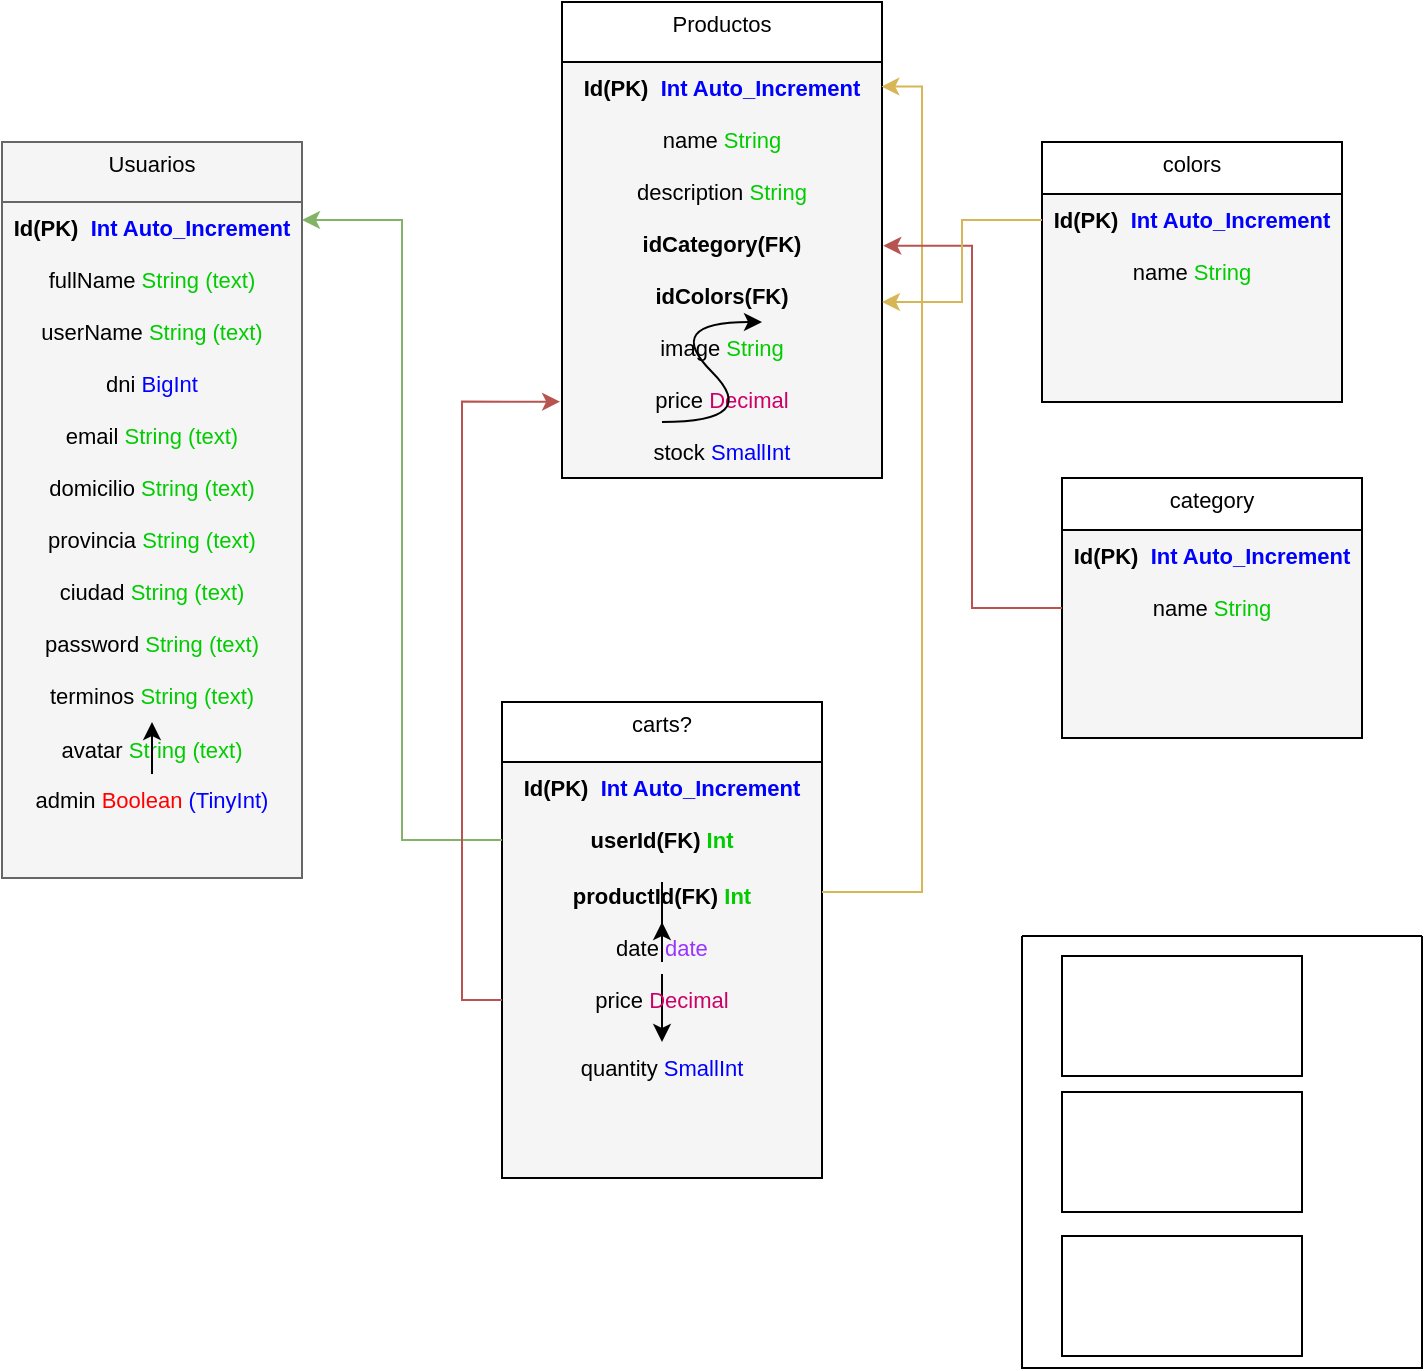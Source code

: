 <mxfile>
    <diagram id="EvAmm1Pr7eUSJJGLMQvF" name="Diagrama General">
        <mxGraphModel dx="954" dy="426" grid="1" gridSize="10" guides="1" tooltips="1" connect="1" arrows="1" fold="1" page="1" pageScale="1" pageWidth="827" pageHeight="1169" math="0" shadow="0">
            <root>
                <mxCell id="0"/>
                <mxCell id="1" parent="0"/>
                <mxCell id="5" style="vsdxID=310000;fillColor=#f5f5f5;strokeColor=#666666;spacingTop=-3;spacingBottom=-3;spacingLeft=-3;spacingRight=-3;labelBackgroundColor=none;rounded=0;html=1;whiteSpace=wrap;fontColor=#333333;verticalAlign=top;" parent="1" vertex="1">
                    <mxGeometry x="40" y="80" width="150" height="368" as="geometry"/>
                </mxCell>
                <mxCell id="6" value="&lt;font style=&quot;font-size: 11px ; font-family: &amp;#34;helvetica&amp;#34; ; color: #000000 ; direction: ltr ; letter-spacing: 0px ; line-height: 120% ; opacity: 1&quot;&gt;Usuarios&lt;br&gt;&lt;br&gt;&lt;/font&gt;" style="verticalAlign=top;align=center;vsdxID=3;shape=stencil(UzV2Ls5ILEhVNTIoLinKz04tz0wpyVA1dlE1MsrMy0gtyiwBslSNXVWNndPyi1LTi/JL81Ig/IJEkEoQKze/DGRCBUSfAUiHkUElhGehZ2gKFnCDqM3JzMOp1gC3QkMDspWiuwDIQDg9LTMnB+JzuDz1/QVzEVHOJUkxuivIdzFJoYYWYkAGeuIACkESlrErAA==);spacingTop=-3;spacingBottom=-3;spacingLeft=-3;spacingRight=-3;labelBackgroundColor=none;rounded=0;html=1;whiteSpace=wrap;fillColor=#f5f5f5;strokeColor=#666666;fontColor=#333333;" parent="5" vertex="1">
                    <mxGeometry width="150" height="368" as="geometry"/>
                </mxCell>
                <mxCell id="7" value="&lt;b&gt;&lt;font style=&quot;font-size: 11px ; font-family: &amp;#34;helvetica&amp;#34; ; color: #000000 ; direction: ltr ; letter-spacing: 0px ; line-height: 120% ; opacity: 1&quot;&gt;Id(PK)&amp;nbsp; &lt;/font&gt;&lt;font style=&quot;font-size: 11px ; font-family: &amp;#34;helvetica&amp;#34; ; direction: ltr ; letter-spacing: 0px ; line-height: 120% ; opacity: 1&quot; color=&quot;#0000ff&quot;&gt;Int Auto_Increment&lt;/font&gt;&lt;/b&gt;" style="verticalAlign=middle;align=center;vsdxID=15;fillColor=none;gradientColor=none;shape=stencil(nZBRDoQgDERP03+WHsHFe5iISyOCQdT19kIaIxq//Jtp3zTpAFaTaUYNUkwx+F6v1EYD+AUpyRkdKCYFqACrzgf9C352LfuxyWRWg1/yhT/nRE5IsZWuZtCSK8CPeI0e/hF+jV7AJM4PO7KWCyr390bSiNtEtQM=);strokeColor=none;spacingTop=-3;spacingBottom=-3;spacingLeft=-3;spacingRight=-3;labelBackgroundColor=none;rounded=0;html=1;whiteSpace=wrap;" parent="5" vertex="1">
                    <mxGeometry y="30" width="150" height="26" as="geometry"/>
                </mxCell>
                <mxCell id="8" value="&lt;font style=&quot;font-size: 11px ; font-family: &amp;#34;helvetica&amp;#34; ; color: #000000 ; direction: ltr ; letter-spacing: 0px ; line-height: 120% ; opacity: 1&quot;&gt;fullName &lt;/font&gt;&lt;font style=&quot;font-size: 11px ; font-family: &amp;#34;helvetica&amp;#34; ; direction: ltr ; letter-spacing: 0px ; line-height: 120% ; opacity: 1&quot; color=&quot;#00cc00&quot;&gt;String (text)&lt;/font&gt;" style="verticalAlign=middle;align=center;vsdxID=16;fillColor=none;gradientColor=none;shape=stencil(nZBRDoQgDERP03+WHsHFe5iISyOCQdT19kIaIxq//Jtp3zTpAFaTaUYNUkwx+F6v1EYD+AUpyRkdKCYFqACrzgf9C352LfuxyWRWg1/yhT/nRE5IsZWuZtCSK8CPeI0e/hF+jV7AJM4PO7KWCyr390bSiNtEtQM=);strokeColor=none;spacingTop=-3;spacingBottom=-3;spacingLeft=-3;spacingRight=-3;labelBackgroundColor=none;rounded=0;html=1;whiteSpace=wrap;" parent="5" vertex="1">
                    <mxGeometry y="56" width="150" height="26" as="geometry"/>
                </mxCell>
                <mxCell id="9" value="&lt;font style=&quot;font-size: 11px ; font-family: &amp;#34;helvetica&amp;#34; ; color: #000000 ; direction: ltr ; letter-spacing: 0px ; line-height: 120% ; opacity: 1&quot;&gt;userName &lt;/font&gt;&lt;font style=&quot;font-size: 11px ; font-family: &amp;#34;helvetica&amp;#34; ; direction: ltr ; letter-spacing: 0px ; line-height: 120% ; opacity: 1&quot; color=&quot;#00cc00&quot;&gt;String&amp;nbsp;&lt;/font&gt;&lt;span style=&quot;color: rgb(0 , 204 , 0) ; font-family: &amp;#34;helvetica&amp;#34; ; font-size: 11px&quot;&gt;(text)&lt;/span&gt;" style="verticalAlign=middle;align=center;vsdxID=17;fillColor=none;gradientColor=none;shape=stencil(nZBRDoQgDERP03+WHsHFe5iISyOCQdT19kIaIxq//Jtp3zTpAFaTaUYNUkwx+F6v1EYD+AUpyRkdKCYFqACrzgf9C352LfuxyWRWg1/yhT/nRE5IsZWuZtCSK8CPeI0e/hF+jV7AJM4PO7KWCyr390bSiNtEtQM=);strokeColor=none;spacingTop=-3;spacingBottom=-3;spacingLeft=-3;spacingRight=-3;labelBackgroundColor=none;rounded=0;html=1;whiteSpace=wrap;" parent="5" vertex="1">
                    <mxGeometry y="82" width="150" height="26" as="geometry"/>
                </mxCell>
                <mxCell id="10" value="&lt;font style=&quot;font-size: 11px ; font-family: &amp;#34;helvetica&amp;#34; ; color: #000000 ; direction: ltr ; letter-spacing: 0px ; line-height: 120% ; opacity: 1&quot;&gt;dni&lt;/font&gt;&lt;font style=&quot;font-size: 11px ; font-family: &amp;#34;helvetica&amp;#34; ; direction: ltr ; letter-spacing: 0px ; line-height: 120% ; opacity: 1&quot; color=&quot;#00cc00&quot;&gt;&amp;nbsp;&lt;/font&gt;&lt;span style=&quot;font-family: &amp;#34;helvetica&amp;#34; ; font-size: 11px&quot;&gt;&lt;font color=&quot;#0000ff&quot;&gt;BigInt&lt;/font&gt;&lt;/span&gt;" style="verticalAlign=middle;align=center;vsdxID=18;fillColor=none;gradientColor=none;shape=stencil(nZBRDoQgDERP03+WHsHFe5iISyOCQdT19kIaIxq//Jtp3zTpAFaTaUYNUkwx+F6v1EYD+AUpyRkdKCYFqACrzgf9C352LfuxyWRWg1/yhT/nRE5IsZWuZtCSK8CPeI0e/hF+jV7AJM4PO7KWCyr390bSiNtEtQM=);strokeColor=none;spacingTop=-3;spacingBottom=-3;spacingLeft=-3;spacingRight=-3;labelBackgroundColor=none;rounded=0;html=1;whiteSpace=wrap;" parent="5" vertex="1">
                    <mxGeometry y="108" width="150" height="26" as="geometry"/>
                </mxCell>
                <mxCell id="11" value="&lt;font style=&quot;font-size: 11px ; font-family: &amp;#34;helvetica&amp;#34; ; color: #000000 ; direction: ltr ; letter-spacing: 0px ; line-height: 120% ; opacity: 1&quot;&gt;email &lt;/font&gt;&lt;font style=&quot;font-size: 11px ; font-family: &amp;#34;helvetica&amp;#34; ; direction: ltr ; letter-spacing: 0px ; line-height: 120% ; opacity: 1&quot; color=&quot;#00cc00&quot;&gt;String&amp;nbsp;&lt;/font&gt;&lt;span style=&quot;color: rgb(0 , 204 , 0) ; font-family: &amp;#34;helvetica&amp;#34; ; font-size: 11px&quot;&gt;(text)&lt;/span&gt;" style="verticalAlign=middle;align=center;vsdxID=19;fillColor=none;gradientColor=none;shape=stencil(nZBRDoQgDERP03+WHsHFe5iISyOCQdT19kIaIxq//Jtp3zTpAFaTaUYNUkwx+F6v1EYD+AUpyRkdKCYFqACrzgf9C352LfuxyWRWg1/yhT/nRE5IsZWuZtCSK8CPeI0e/hF+jV7AJM4PO7KWCyr390bSiNtEtQM=);strokeColor=none;spacingTop=-3;spacingBottom=-3;spacingLeft=-3;spacingRight=-3;labelBackgroundColor=none;rounded=0;html=1;whiteSpace=wrap;" parent="5" vertex="1">
                    <mxGeometry y="134" width="150" height="26" as="geometry"/>
                </mxCell>
                <mxCell id="12" value="&lt;font style=&quot;font-size: 11px ; font-family: &amp;#34;helvetica&amp;#34; ; color: #000000 ; direction: ltr ; letter-spacing: 0px ; line-height: 120% ; opacity: 1&quot;&gt;domicilio &lt;/font&gt;&lt;font style=&quot;font-size: 11px ; font-family: &amp;#34;helvetica&amp;#34; ; direction: ltr ; letter-spacing: 0px ; line-height: 120% ; opacity: 1&quot; color=&quot;#00cc00&quot;&gt;String&amp;nbsp;&lt;/font&gt;&lt;span style=&quot;color: rgb(0 , 204 , 0) ; font-family: &amp;#34;helvetica&amp;#34; ; font-size: 11px&quot;&gt;(text)&lt;/span&gt;" style="verticalAlign=middle;align=center;vsdxID=20;fillColor=none;gradientColor=none;shape=stencil(nZBRDoQgDERP03+WHsHFe5iISyOCQdT19kIaIxq//Jtp3zTpAFaTaUYNUkwx+F6v1EYD+AUpyRkdKCYFqACrzgf9C352LfuxyWRWg1/yhT/nRE5IsZWuZtCSK8CPeI0e/hF+jV7AJM4PO7KWCyr390bSiNtEtQM=);strokeColor=none;spacingTop=-3;spacingBottom=-3;spacingLeft=-3;spacingRight=-3;labelBackgroundColor=none;rounded=0;html=1;whiteSpace=wrap;" parent="5" vertex="1">
                    <mxGeometry y="160" width="150" height="26" as="geometry"/>
                </mxCell>
                <mxCell id="13" value="&lt;font style=&quot;font-size: 11px ; font-family: &amp;#34;helvetica&amp;#34; ; color: #000000 ; direction: ltr ; letter-spacing: 0px ; line-height: 120% ; opacity: 1&quot;&gt;provincia&amp;nbsp;&lt;/font&gt;&lt;span style=&quot;color: rgb(0 , 204 , 0) ; font-family: &amp;#34;helvetica&amp;#34; ; font-size: 11px&quot;&gt;String&amp;nbsp;&lt;/span&gt;&lt;span style=&quot;color: rgb(0 , 204 , 0) ; font-family: &amp;#34;helvetica&amp;#34; ; font-size: 11px&quot;&gt;(text)&lt;/span&gt;" style="verticalAlign=middle;align=center;vsdxID=21;fillColor=none;gradientColor=none;shape=stencil(nZBRDoQgDERP03+WHsHFe5iISyOCQdT19kIaIxq//Jtp3zTpAFaTaUYNUkwx+F6v1EYD+AUpyRkdKCYFqACrzgf9C352LfuxyWRWg1/yhT/nRE5IsZWuZtCSK8CPeI0e/hF+jV7AJM4PO7KWCyr390bSiNtEtQM=);strokeColor=none;spacingTop=-3;spacingBottom=-3;spacingLeft=-3;spacingRight=-3;labelBackgroundColor=none;rounded=0;html=1;whiteSpace=wrap;" parent="5" vertex="1">
                    <mxGeometry y="186" width="150" height="26" as="geometry"/>
                </mxCell>
                <mxCell id="14" value="&lt;font style=&quot;font-size: 11px ; font-family: &amp;#34;helvetica&amp;#34; ; color: #000000 ; direction: ltr ; letter-spacing: 0px ; line-height: 120% ; opacity: 1&quot;&gt;ciudad&amp;nbsp;&lt;/font&gt;&lt;span style=&quot;color: rgb(0 , 204 , 0) ; font-family: &amp;#34;helvetica&amp;#34; ; font-size: 11px&quot;&gt;String&amp;nbsp;&lt;/span&gt;&lt;span style=&quot;color: rgb(0 , 204 , 0) ; font-family: &amp;#34;helvetica&amp;#34; ; font-size: 11px&quot;&gt;(text)&lt;/span&gt;" style="verticalAlign=middle;align=center;vsdxID=22;fillColor=none;gradientColor=none;shape=stencil(nZBRDoQgDERP03+WHsHFe5iISyOCQdT19kIaIxq//Jtp3zTpAFaTaUYNUkwx+F6v1EYD+AUpyRkdKCYFqACrzgf9C352LfuxyWRWg1/yhT/nRE5IsZWuZtCSK8CPeI0e/hF+jV7AJM4PO7KWCyr390bSiNtEtQM=);strokeColor=none;spacingTop=-3;spacingBottom=-3;spacingLeft=-3;spacingRight=-3;labelBackgroundColor=none;rounded=0;html=1;whiteSpace=wrap;" parent="5" vertex="1">
                    <mxGeometry y="212" width="150" height="26" as="geometry"/>
                </mxCell>
                <mxCell id="15" value="&lt;font style=&quot;font-size: 11px ; font-family: &amp;#34;helvetica&amp;#34; ; color: #000000 ; direction: ltr ; letter-spacing: 0px ; line-height: 120% ; opacity: 1&quot;&gt;password&amp;nbsp;&lt;/font&gt;&lt;span style=&quot;color: rgb(0 , 204 , 0) ; font-family: &amp;#34;helvetica&amp;#34; ; font-size: 11px&quot;&gt;String&amp;nbsp;&lt;/span&gt;&lt;span style=&quot;color: rgb(0 , 204 , 0) ; font-family: &amp;#34;helvetica&amp;#34; ; font-size: 11px&quot;&gt;(text)&lt;/span&gt;" style="verticalAlign=middle;align=center;vsdxID=23;fillColor=none;gradientColor=none;shape=stencil(nZBRDoQgDERP03+WHsHFe5iISyOCQdT19kIaIxq//Jtp3zTpAFaTaUYNUkwx+F6v1EYD+AUpyRkdKCYFqACrzgf9C352LfuxyWRWg1/yhT/nRE5IsZWuZtCSK8CPeI0e/hF+jV7AJM4PO7KWCyr390bSiNtEtQM=);strokeColor=none;spacingTop=-3;spacingBottom=-3;spacingLeft=-3;spacingRight=-3;labelBackgroundColor=none;rounded=0;html=1;whiteSpace=wrap;" parent="5" vertex="1">
                    <mxGeometry y="238" width="150" height="26" as="geometry"/>
                </mxCell>
                <mxCell id="17" value="&lt;font style=&quot;font-size: 11px ; font-family: &amp;#34;helvetica&amp;#34; ; color: #000000 ; direction: ltr ; letter-spacing: 0px ; line-height: 120% ; opacity: 1&quot;&gt;terminos&amp;nbsp;&lt;/font&gt;&lt;span style=&quot;color: rgb(0 , 204 , 0) ; font-family: &amp;#34;helvetica&amp;#34; ; font-size: 11px&quot;&gt;String&amp;nbsp;&lt;/span&gt;&lt;span style=&quot;color: rgb(0 , 204 , 0) ; font-family: &amp;#34;helvetica&amp;#34; ; font-size: 11px&quot;&gt;(text)&lt;/span&gt;" style="verticalAlign=middle;align=center;vsdxID=25;fillColor=none;gradientColor=none;shape=stencil(nZBRDoQgDERP03+WHsHFe5iISyOCQdT19kIaIxq//Jtp3zTpAFaTaUYNUkwx+F6v1EYD+AUpyRkdKCYFqACrzgf9C352LfuxyWRWg1/yhT/nRE5IsZWuZtCSK8CPeI0e/hF+jV7AJM4PO7KWCyr390bSiNtEtQM=);strokeColor=none;spacingTop=-3;spacingBottom=-3;spacingLeft=-3;spacingRight=-3;labelBackgroundColor=none;rounded=0;html=1;whiteSpace=wrap;" parent="5" vertex="1">
                    <mxGeometry y="264" width="150" height="26" as="geometry"/>
                </mxCell>
                <mxCell id="18" value="&lt;font style=&quot;font-size: 11px ; font-family: &amp;#34;helvetica&amp;#34; ; color: #000000 ; direction: ltr ; letter-spacing: 0px ; line-height: 120% ; opacity: 1&quot;&gt;avatar&amp;nbsp;&lt;/font&gt;&lt;span style=&quot;color: rgb(0 , 204 , 0) ; font-family: &amp;#34;helvetica&amp;#34; ; font-size: 11px&quot;&gt;String&amp;nbsp;&lt;/span&gt;&lt;span style=&quot;color: rgb(0 , 204 , 0) ; font-family: &amp;#34;helvetica&amp;#34; ; font-size: 11px&quot;&gt;(text)&lt;/span&gt;" style="verticalAlign=middle;align=center;vsdxID=26;fillColor=none;gradientColor=none;shape=stencil(nZBRDoQgDERP03+WHsHFe5iISyOCQdT19kIaIxq//Jtp3zTpAFaTaUYNUkwx+F6v1EYD+AUpyRkdKCYFqACrzgf9C352LfuxyWRWg1/yhT/nRE5IsZWuZtCSK8CPeI0e/hF+jV7AJM4PO7KWCyr390bSiNtEtQM=);strokeColor=none;spacingTop=-3;spacingBottom=-3;spacingLeft=-3;spacingRight=-3;labelBackgroundColor=none;rounded=0;html=1;whiteSpace=wrap;" parent="5" vertex="1">
                    <mxGeometry y="291" width="150" height="26" as="geometry"/>
                </mxCell>
                <mxCell id="WWabw4jxBIygo0n_5Nug-124" value="" style="edgeStyle=orthogonalEdgeStyle;rounded=0;orthogonalLoop=1;jettySize=auto;html=1;fontColor=#000000;" parent="5" source="19" target="17" edge="1">
                    <mxGeometry relative="1" as="geometry"/>
                </mxCell>
                <mxCell id="19" value="&lt;font style=&quot;font-size: 11px ; font-family: &amp;#34;helvetica&amp;#34; ; color: #000000 ; direction: ltr ; letter-spacing: 0px ; line-height: 120% ; opacity: 1&quot;&gt;admin &lt;/font&gt;&lt;font style=&quot;font-size: 11px ; font-family: &amp;#34;helvetica&amp;#34; ; direction: ltr ; letter-spacing: 0px ; line-height: 120% ; opacity: 1&quot; color=&quot;#ff0000&quot;&gt;Boolean &lt;/font&gt;&lt;font style=&quot;font-size: 11px ; font-family: &amp;#34;helvetica&amp;#34; ; direction: ltr ; letter-spacing: 0px ; line-height: 120% ; opacity: 1&quot; color=&quot;#0000ff&quot;&gt;(TinyInt)&lt;/font&gt;" style="verticalAlign=middle;align=center;vsdxID=27;fillColor=none;gradientColor=none;shape=stencil(nZBRDoQgDERP03+WHsHFe5iISyOCQdT19kIaIxq//Jtp3zTpAFaTaUYNUkwx+F6v1EYD+AUpyRkdKCYFqACrzgf9C352LfuxyWRWg1/yhT/nRE5IsZWuZtCSK8CPeI0e/hF+jV7AJM4PO7KWCyr390bSiNtEtQM=);strokeColor=none;spacingTop=-3;spacingBottom=-3;spacingLeft=-3;spacingRight=-3;labelBackgroundColor=none;rounded=0;html=1;whiteSpace=wrap;" parent="5" vertex="1">
                    <mxGeometry y="316" width="150" height="26" as="geometry"/>
                </mxCell>
                <mxCell id="35" style="vsdxID=1010000;fillColor=#f5f5f5;strokeColor=#666666;spacingTop=-3;spacingBottom=-3;spacingLeft=-3;spacingRight=-3;labelBackgroundColor=none;rounded=0;html=1;whiteSpace=wrap;fontColor=#333333;" parent="1" vertex="1">
                    <mxGeometry x="320" y="10" width="160" height="238" as="geometry"/>
                </mxCell>
                <mxCell id="36" value="&lt;font style=&quot;font-size: 11px ; font-family: &amp;#34;helvetica&amp;#34; ; color: #000000 ; direction: ltr ; letter-spacing: 0px ; line-height: 120% ; opacity: 1&quot;&gt;Productos&lt;br&gt;&lt;br&gt;&lt;/font&gt;" style="verticalAlign=top;align=center;vsdxID=10;fillColor=#ffffff;gradientColor=none;shape=stencil(UzV2Ls5ILEhVNTIoLinKz04tz0wpyVA1dlE1MsrMy0gtyiwBslSNXVWNndPyi1LTi/JL81Ig/IJEkEoQKze/DGRCBUSfAUiHkUElhGdopGdmCBZxgyjOyczDqdgAt0JDA7KVYjgByEA4Pi0zJwfid7g8DXwGcxNxDiZJMbozKHAzaSGHFmpABnoSAQpBkpexKwA=);strokeColor=#000000;spacingTop=-3;spacingBottom=-3;spacingLeft=-3;spacingRight=-3;labelBackgroundColor=none;rounded=0;html=1;whiteSpace=wrap;" parent="35" vertex="1">
                    <mxGeometry width="160" height="238" as="geometry"/>
                </mxCell>
                <mxCell id="37" value="&lt;b&gt;&lt;font style=&quot;letter-spacing: 0px ; font-size: 11px ; font-family: &amp;#34;helvetica&amp;#34; ; color: rgb(0 , 0 , 0) ; direction: ltr ; line-height: 13.2px ; opacity: 1&quot;&gt;Id(PK)&amp;nbsp;&amp;nbsp;&lt;/font&gt;&lt;font color=&quot;#0000ff&quot; style=&quot;letter-spacing: 0px ; font-size: 11px ; font-family: &amp;#34;helvetica&amp;#34; ; direction: ltr ; line-height: 13.2px ; opacity: 1&quot;&gt;Int Auto_Increment&lt;/font&gt;&lt;/b&gt;" style="verticalAlign=middle;align=center;vsdxID=41;fillColor=none;gradientColor=none;shape=stencil(nZBRDoQgDERP03+WHsHFe5iISyOCQdT19kIaIxq//Jtp3zTpAFaTaUYNUkwx+F6v1EYD+AUpyRkdKCYFqACrzgf9C352LfuxyWRWg1/yhT/nRE5IsZWuZtCSK8CPeI0e/hF+jV7AJM4PO7KWCyr390bSiNtEtQM=);strokeColor=none;spacingTop=-3;spacingBottom=-3;spacingLeft=-3;spacingRight=-3;labelBackgroundColor=none;rounded=0;html=1;whiteSpace=wrap;" parent="35" vertex="1">
                    <mxGeometry y="30" width="160" height="26" as="geometry"/>
                </mxCell>
                <mxCell id="38" value="&lt;font style=&quot;font-size: 11px ; font-family: &amp;#34;helvetica&amp;#34; ; color: #000000 ; direction: ltr ; letter-spacing: 0px ; line-height: 120% ; opacity: 1&quot;&gt;name&amp;nbsp;&lt;span style=&quot;color: rgb(0 , 204 , 0)&quot;&gt;String&lt;/span&gt;&lt;br&gt;&lt;/font&gt;" style="verticalAlign=middle;align=center;vsdxID=42;fillColor=none;gradientColor=none;shape=stencil(nZBRDoQgDERP03+WHsHFe5iISyOCQdT19kIaIxq//Jtp3zTpAFaTaUYNUkwx+F6v1EYD+AUpyRkdKCYFqACrzgf9C352LfuxyWRWg1/yhT/nRE5IsZWuZtCSK8CPeI0e/hF+jV7AJM4PO7KWCyr390bSiNtEtQM=);strokeColor=none;spacingTop=-3;spacingBottom=-3;spacingLeft=-3;spacingRight=-3;labelBackgroundColor=none;rounded=0;html=1;whiteSpace=wrap;" parent="35" vertex="1">
                    <mxGeometry y="56" width="160" height="26" as="geometry"/>
                </mxCell>
                <mxCell id="39" value="&lt;font style=&quot;font-size: 11px ; font-family: &amp;#34;helvetica&amp;#34; ; color: #000000 ; direction: ltr ; letter-spacing: 0px ; line-height: 120% ; opacity: 1&quot;&gt;description&amp;nbsp;&lt;/font&gt;&lt;span style=&quot;color: rgb(0 , 204 , 0) ; font-family: &amp;#34;helvetica&amp;#34; ; font-size: 11px&quot;&gt;String&lt;/span&gt;" style="verticalAlign=middle;align=center;vsdxID=43;fillColor=none;gradientColor=none;shape=stencil(nZBRDoQgDERP03+WHsHFe5iISyOCQdT19kIaIxq//Jtp3zTpAFaTaUYNUkwx+F6v1EYD+AUpyRkdKCYFqACrzgf9C352LfuxyWRWg1/yhT/nRE5IsZWuZtCSK8CPeI0e/hF+jV7AJM4PO7KWCyr390bSiNtEtQM=);strokeColor=none;spacingTop=-3;spacingBottom=-3;spacingLeft=-3;spacingRight=-3;labelBackgroundColor=none;rounded=0;html=1;whiteSpace=wrap;" parent="35" vertex="1">
                    <mxGeometry y="82" width="160" height="26" as="geometry"/>
                </mxCell>
                <mxCell id="40" value="&lt;font style=&quot;font-size: 11px ; font-family: &amp;#34;helvetica&amp;#34; ; color: #000000 ; direction: ltr ; letter-spacing: 0px ; line-height: 120% ; opacity: 1&quot;&gt;&lt;b&gt;idCategory(FK)&lt;/b&gt;&lt;/font&gt;" style="verticalAlign=middle;align=center;vsdxID=44;fillColor=none;gradientColor=none;shape=stencil(nZBRDoQgDERP03+WHsHFe5iISyOCQdT19kIaIxq//Jtp3zTpAFaTaUYNUkwx+F6v1EYD+AUpyRkdKCYFqACrzgf9C352LfuxyWRWg1/yhT/nRE5IsZWuZtCSK8CPeI0e/hF+jV7AJM4PO7KWCyr390bSiNtEtQM=);strokeColor=none;spacingTop=-3;spacingBottom=-3;spacingLeft=-3;spacingRight=-3;labelBackgroundColor=none;rounded=0;html=1;whiteSpace=wrap;" parent="35" vertex="1">
                    <mxGeometry y="108" width="160" height="26" as="geometry"/>
                </mxCell>
                <mxCell id="41" value="&lt;font style=&quot;font-size: 11px ; font-family: &amp;#34;helvetica&amp;#34; ; color: #000000 ; direction: ltr ; letter-spacing: 0px ; line-height: 120% ; opacity: 1&quot;&gt;&lt;b&gt;idColors(FK)&lt;/b&gt;&lt;/font&gt;" style="verticalAlign=middle;align=center;vsdxID=45;fillColor=none;gradientColor=none;shape=stencil(nZBRDoQgDERP03+WHsHFe5iISyOCQdT19kIaIxq//Jtp3zTpAFaTaUYNUkwx+F6v1EYD+AUpyRkdKCYFqACrzgf9C352LfuxyWRWg1/yhT/nRE5IsZWuZtCSK8CPeI0e/hF+jV7AJM4PO7KWCyr390bSiNtEtQM=);strokeColor=none;spacingTop=-3;spacingBottom=-3;spacingLeft=-3;spacingRight=-3;labelBackgroundColor=none;rounded=0;html=1;whiteSpace=wrap;" parent="35" vertex="1">
                    <mxGeometry y="134" width="160" height="26" as="geometry"/>
                </mxCell>
                <mxCell id="42" value="&lt;font style=&quot;font-size: 11px ; font-family: &amp;#34;helvetica&amp;#34; ; color: #000000 ; direction: ltr ; letter-spacing: 0px ; line-height: 120% ; opacity: 1&quot;&gt;image&amp;nbsp;&lt;/font&gt;&lt;span style=&quot;color: rgb(0 , 204 , 0) ; font-family: &amp;#34;helvetica&amp;#34; ; font-size: 11px&quot;&gt;String&lt;/span&gt;" style="verticalAlign=middle;align=center;vsdxID=46;fillColor=none;gradientColor=none;shape=stencil(nZBRDoQgDERP03+WHsHFe5iISyOCQdT19kIaIxq//Jtp3zTpAFaTaUYNUkwx+F6v1EYD+AUpyRkdKCYFqACrzgf9C352LfuxyWRWg1/yhT/nRE5IsZWuZtCSK8CPeI0e/hF+jV7AJM4PO7KWCyr390bSiNtEtQM=);strokeColor=none;spacingTop=-3;spacingBottom=-3;spacingLeft=-3;spacingRight=-3;labelBackgroundColor=none;rounded=0;html=1;whiteSpace=wrap;" parent="35" vertex="1">
                    <mxGeometry y="160" width="160" height="26" as="geometry"/>
                </mxCell>
                <mxCell id="43" value="&lt;font style=&quot;font-size: 11px ; font-family: &amp;#34;helvetica&amp;#34; ; color: #000000 ; direction: ltr ; letter-spacing: 0px ; line-height: 120% ; opacity: 1&quot;&gt;price &lt;/font&gt;&lt;font style=&quot;font-size: 11px ; font-family: &amp;#34;helvetica&amp;#34; ; direction: ltr ; letter-spacing: 0px ; line-height: 120% ; opacity: 1&quot; color=&quot;#cc0066&quot;&gt;Decimal&lt;/font&gt;" style="verticalAlign=middle;align=center;vsdxID=47;fillColor=none;gradientColor=none;shape=stencil(nZBRDoQgDERP03+WHsHFe5iISyOCQdT19kIaIxq//Jtp3zTpAFaTaUYNUkwx+F6v1EYD+AUpyRkdKCYFqACrzgf9C352LfuxyWRWg1/yhT/nRE5IsZWuZtCSK8CPeI0e/hF+jV7AJM4PO7KWCyr390bSiNtEtQM=);strokeColor=none;spacingTop=-3;spacingBottom=-3;spacingLeft=-3;spacingRight=-3;labelBackgroundColor=none;rounded=0;html=1;whiteSpace=wrap;" parent="35" vertex="1">
                    <mxGeometry y="186" width="160" height="26" as="geometry"/>
                </mxCell>
                <mxCell id="44" value="&lt;font style=&quot;font-size: 11px ; font-family: &amp;#34;helvetica&amp;#34; ; color: #000000 ; direction: ltr ; letter-spacing: 0px ; line-height: 120% ; opacity: 1&quot;&gt;stock &lt;/font&gt;&lt;font color=&quot;#0000ff&quot;&gt;&lt;font style=&quot;font-size: 11px ; font-family: &amp;#34;helvetica&amp;#34; ; direction: ltr ; letter-spacing: 0px ; line-height: 120% ; opacity: 1&quot;&gt;Small&lt;/font&gt;&lt;span style=&quot;font-family: &amp;#34;helvetica&amp;#34; ; font-size: 11px&quot;&gt;Int&lt;/span&gt;&lt;/font&gt;" style="verticalAlign=middle;align=center;vsdxID=48;fillColor=none;gradientColor=none;shape=stencil(nZBRDoQgDERP03+WHsHFe5iISyOCQdT19kIaIxq//Jtp3zTpAFaTaUYNUkwx+F6v1EYD+AUpyRkdKCYFqACrzgf9C352LfuxyWRWg1/yhT/nRE5IsZWuZtCSK8CPeI0e/hF+jV7AJM4PO7KWCyr390bSiNtEtQM=);strokeColor=none;spacingTop=-3;spacingBottom=-3;spacingLeft=-3;spacingRight=-3;labelBackgroundColor=none;rounded=0;html=1;whiteSpace=wrap;" parent="35" vertex="1">
                    <mxGeometry y="212" width="160" height="26" as="geometry"/>
                </mxCell>
                <mxCell id="65" style="vsdxID=6510000;fillColor=#f5f5f5;strokeColor=#666666;spacingTop=-3;spacingBottom=-3;spacingLeft=-3;spacingRight=-3;labelBackgroundColor=none;rounded=0;html=1;whiteSpace=wrap;fontColor=#333333;verticalAlign=top;" parent="1" vertex="1">
                    <mxGeometry x="570" y="248" width="150" height="130" as="geometry"/>
                </mxCell>
                <mxCell id="66" value="&lt;font style=&quot;font-size: 11px ; font-family: &amp;#34;helvetica&amp;#34; ; color: #000000 ; direction: ltr ; letter-spacing: 0px ; line-height: 120% ; opacity: 1&quot;&gt;category&lt;br&gt;&lt;br&gt;&lt;/font&gt;" style="verticalAlign=top;align=center;vsdxID=65;fillColor=#ffffff;gradientColor=none;shape=stencil(UzV2Ls5ILEhVNTIoLinKz04tz0wpyVA1dlE1MsrMy0gtyiwBslSNXVWNndPyi1LTi/JL81Ig/IJEkEoQKze/DGRCBUSfAUiHkUElhAflukFU5mTm4VSJR6GhAdlKUdUCGQhnp2Xm5EB8DZentp9griHKqSQpRnUDua4lIbTQQgrIQE8QQCFIYjJ2BQA=);strokeColor=#000000;spacingTop=-3;spacingBottom=-3;spacingLeft=-3;spacingRight=-3;labelBackgroundColor=none;rounded=0;html=1;whiteSpace=wrap;" parent="65" vertex="1">
                    <mxGeometry width="150" height="130" as="geometry"/>
                </mxCell>
                <mxCell id="67" value="&lt;b&gt;&lt;font style=&quot;letter-spacing: 0px ; font-size: 11px ; font-family: &amp;#34;helvetica&amp;#34; ; color: rgb(0 , 0 , 0) ; direction: ltr ; line-height: 13.2px ; opacity: 1&quot;&gt;Id(PK)&amp;nbsp;&amp;nbsp;&lt;/font&gt;&lt;font color=&quot;#0000ff&quot; style=&quot;letter-spacing: 0px ; font-size: 11px ; font-family: &amp;#34;helvetica&amp;#34; ; direction: ltr ; line-height: 13.2px ; opacity: 1&quot;&gt;Int Auto_Increment&lt;/font&gt;&lt;/b&gt;" style="verticalAlign=middle;align=center;vsdxID=66;fillColor=none;gradientColor=none;shape=stencil(nZBRDoQgDERP03+WHsHFe5iISyOCQdT19kIaIxq//Jtp3zTpAFaTaUYNUkwx+F6v1EYD+AUpyRkdKCYFqACrzgf9C352LfuxyWRWg1/yhT/nRE5IsZWuZtCSK8CPeI0e/hF+jV7AJM4PO7KWCyr390bSiNtEtQM=);strokeColor=none;spacingTop=-3;spacingBottom=-3;spacingLeft=-3;spacingRight=-3;labelBackgroundColor=none;rounded=0;html=1;whiteSpace=wrap;" parent="65" vertex="1">
                    <mxGeometry y="26" width="150" height="26" as="geometry"/>
                </mxCell>
                <mxCell id="68" value="&lt;font style=&quot;font-size: 11px ; font-family: &amp;#34;helvetica&amp;#34; ; color: #000000 ; direction: ltr ; letter-spacing: 0px ; line-height: 120% ; opacity: 1&quot;&gt;name&amp;nbsp;&lt;/font&gt;&lt;span style=&quot;color: rgb(0 , 204 , 0) ; font-family: &amp;#34;helvetica&amp;#34; ; font-size: 11px&quot;&gt;String&lt;/span&gt;" style="verticalAlign=middle;align=center;vsdxID=67;fillColor=none;gradientColor=none;shape=stencil(nZBRDoQgDERP03+WHsHFe5iISyOCQdT19kIaIxq//Jtp3zTpAFaTaUYNUkwx+F6v1EYD+AUpyRkdKCYFqACrzgf9C352LfuxyWRWg1/yhT/nRE5IsZWuZtCSK8CPeI0e/hF+jV7AJM4PO7KWCyr390bSiNtEtQM=);strokeColor=none;spacingTop=-3;spacingBottom=-3;spacingLeft=-3;spacingRight=-3;labelBackgroundColor=none;rounded=0;html=1;whiteSpace=wrap;" parent="65" vertex="1">
                    <mxGeometry y="52" width="150" height="26" as="geometry"/>
                </mxCell>
                <mxCell id="71" style="vsdxID=7010000;fillColor=#f5f5f5;strokeColor=#666666;spacingTop=-3;spacingBottom=-3;spacingLeft=-3;spacingRight=-3;labelBackgroundColor=none;rounded=0;html=1;whiteSpace=wrap;fontColor=#333333;verticalAlign=top;" parent="1" vertex="1">
                    <mxGeometry x="560" y="80" width="150" height="130" as="geometry"/>
                </mxCell>
                <mxCell id="72" value="&lt;font style=&quot;font-size:11px;font-family:Helvetica;color:#000000;direction:ltr;letter-spacing:0px;line-height:120%;opacity:1&quot;&gt;colors&lt;/font&gt;" style="verticalAlign=top;align=center;vsdxID=70;fillColor=#ffffff;gradientColor=none;shape=stencil(UzV2Ls5ILEhVNTIoLinKz04tz0wpyVA1dlE1MsrMy0gtyiwBslSNXVWNndPyi1LTi/JL81Ig/IJEkEoQKze/DGRCBUSfAUiHkUElhAflukFU5mTm4VSJR6GhAdlKUdUCGQhnp2Xm5EB8DZentp9griHKqSQpRnUDua4lIbTQQgrIQE8QQCFIYjJ2BQA=);strokeColor=#000000;spacingTop=-3;spacingBottom=-3;spacingLeft=-3;spacingRight=-3;labelBackgroundColor=none;rounded=0;html=1;whiteSpace=wrap;" parent="71" vertex="1">
                    <mxGeometry width="150" height="130" as="geometry"/>
                </mxCell>
                <mxCell id="73" value="&lt;b&gt;&lt;font style=&quot;letter-spacing: 0px ; font-size: 11px ; font-family: &amp;#34;helvetica&amp;#34; ; color: rgb(0 , 0 , 0) ; direction: ltr ; line-height: 13.2px ; opacity: 1&quot;&gt;Id(PK)&amp;nbsp;&amp;nbsp;&lt;/font&gt;&lt;font color=&quot;#0000ff&quot; style=&quot;letter-spacing: 0px ; font-size: 11px ; font-family: &amp;#34;helvetica&amp;#34; ; direction: ltr ; line-height: 13.2px ; opacity: 1&quot;&gt;Int Auto_Increment&lt;/font&gt;&lt;/b&gt;" style="verticalAlign=middle;align=center;vsdxID=71;fillColor=none;gradientColor=none;shape=stencil(nZBRDoQgDERP03+WHsHFe5iISyOCQdT19kIaIxq//Jtp3zTpAFaTaUYNUkwx+F6v1EYD+AUpyRkdKCYFqACrzgf9C352LfuxyWRWg1/yhT/nRE5IsZWuZtCSK8CPeI0e/hF+jV7AJM4PO7KWCyr390bSiNtEtQM=);strokeColor=none;spacingTop=-3;spacingBottom=-3;spacingLeft=-3;spacingRight=-3;labelBackgroundColor=none;rounded=0;html=1;whiteSpace=wrap;" parent="71" vertex="1">
                    <mxGeometry y="26" width="150" height="26" as="geometry"/>
                </mxCell>
                <mxCell id="74" value="&lt;font style=&quot;font-size: 11px ; font-family: &amp;#34;helvetica&amp;#34; ; color: #000000 ; direction: ltr ; letter-spacing: 0px ; line-height: 120% ; opacity: 1&quot;&gt;name&amp;nbsp;&lt;/font&gt;&lt;span style=&quot;color: rgb(0 , 204 , 0) ; font-family: &amp;#34;helvetica&amp;#34; ; font-size: 11px&quot;&gt;String&lt;/span&gt;" style="verticalAlign=middle;align=center;vsdxID=72;fillColor=none;gradientColor=none;shape=stencil(nZBRDoQgDERP03+WHsHFe5iISyOCQdT19kIaIxq//Jtp3zTpAFaTaUYNUkwx+F6v1EYD+AUpyRkdKCYFqACrzgf9C352LfuxyWRWg1/yhT/nRE5IsZWuZtCSK8CPeI0e/hF+jV7AJM4PO7KWCyr390bSiNtEtQM=);strokeColor=none;spacingTop=-3;spacingBottom=-3;spacingLeft=-3;spacingRight=-3;labelBackgroundColor=none;rounded=0;html=1;whiteSpace=wrap;" parent="71" vertex="1">
                    <mxGeometry y="52" width="150" height="26" as="geometry"/>
                </mxCell>
                <mxCell id="WWabw4jxBIygo0n_5Nug-91" style="vsdxID=1010000;fillColor=#f5f5f5;strokeColor=#666666;spacingTop=-3;spacingBottom=-3;spacingLeft=-3;spacingRight=-3;labelBackgroundColor=none;rounded=0;html=1;whiteSpace=wrap;fontColor=#333333;" parent="1" vertex="1">
                    <mxGeometry x="290" y="360" width="160" height="238" as="geometry"/>
                </mxCell>
                <mxCell id="WWabw4jxBIygo0n_5Nug-92" value="&lt;font style=&quot;font-size: 11px ; font-family: &amp;#34;helvetica&amp;#34; ; color: #000000 ; direction: ltr ; letter-spacing: 0px ; line-height: 120% ; opacity: 1&quot;&gt;carts?&lt;br&gt;&lt;/font&gt;" style="verticalAlign=top;align=center;vsdxID=10;fillColor=#ffffff;gradientColor=none;shape=stencil(UzV2Ls5ILEhVNTIoLinKz04tz0wpyVA1dlE1MsrMy0gtyiwBslSNXVWNndPyi1LTi/JL81Ig/IJEkEoQKze/DGRCBUSfAUiHkUElhGdopGdmCBZxgyjOyczDqdgAt0JDA7KVYjgByEA4Pi0zJwfid7g8DXwGcxNxDiZJMbozKHAzaSGHFmpABnoSAQpBkpexKwA=);strokeColor=#000000;spacingTop=-3;spacingBottom=-3;spacingLeft=-3;spacingRight=-3;labelBackgroundColor=none;rounded=0;html=1;whiteSpace=wrap;" parent="WWabw4jxBIygo0n_5Nug-91" vertex="1">
                    <mxGeometry width="160" height="238" as="geometry"/>
                </mxCell>
                <mxCell id="WWabw4jxBIygo0n_5Nug-93" value="&lt;font style=&quot;font-size: 11px ; font-family: &amp;#34;helvetica&amp;#34; ; color: #000000 ; direction: ltr ; letter-spacing: 0px ; line-height: 120% ; opacity: 1&quot;&gt;&lt;b&gt;&lt;font style=&quot;letter-spacing: 0px ; direction: ltr ; line-height: 13.2px ; opacity: 1&quot;&gt;Id(PK)&amp;nbsp;&amp;nbsp;&lt;/font&gt;&lt;font color=&quot;#0000ff&quot; style=&quot;letter-spacing: 0px ; direction: ltr ; line-height: 13.2px ; opacity: 1&quot;&gt;Int Auto_Increment&lt;/font&gt;&lt;/b&gt;&lt;br&gt;&lt;/font&gt;" style="verticalAlign=middle;align=center;vsdxID=41;fillColor=none;gradientColor=none;shape=stencil(nZBRDoQgDERP03+WHsHFe5iISyOCQdT19kIaIxq//Jtp3zTpAFaTaUYNUkwx+F6v1EYD+AUpyRkdKCYFqACrzgf9C352LfuxyWRWg1/yhT/nRE5IsZWuZtCSK8CPeI0e/hF+jV7AJM4PO7KWCyr390bSiNtEtQM=);strokeColor=none;spacingTop=-3;spacingBottom=-3;spacingLeft=-3;spacingRight=-3;labelBackgroundColor=none;rounded=0;html=1;whiteSpace=wrap;" parent="WWabw4jxBIygo0n_5Nug-91" vertex="1">
                    <mxGeometry y="30" width="160" height="26" as="geometry"/>
                </mxCell>
                <mxCell id="WWabw4jxBIygo0n_5Nug-94" value="&lt;font style=&quot;font-size: 11px ; font-family: &amp;#34;helvetica&amp;#34; ; color: #000000 ; direction: ltr ; letter-spacing: 0px ; line-height: 120% ; opacity: 1&quot;&gt;&lt;b&gt;userId(FK) &lt;/b&gt;&lt;/font&gt;&lt;font style=&quot;font-size: 11px ; font-family: &amp;#34;helvetica&amp;#34; ; direction: ltr ; letter-spacing: 0px ; line-height: 120% ; opacity: 1&quot;&gt;&lt;font color=&quot;#00cc00&quot;&gt;&lt;b&gt;Int&lt;/b&gt;&lt;/font&gt;&lt;br&gt;&lt;/font&gt;" style="verticalAlign=middle;align=center;vsdxID=42;fillColor=none;gradientColor=none;shape=stencil(nZBRDoQgDERP03+WHsHFe5iISyOCQdT19kIaIxq//Jtp3zTpAFaTaUYNUkwx+F6v1EYD+AUpyRkdKCYFqACrzgf9C352LfuxyWRWg1/yhT/nRE5IsZWuZtCSK8CPeI0e/hF+jV7AJM4PO7KWCyr390bSiNtEtQM=);strokeColor=none;spacingTop=-3;spacingBottom=-3;spacingLeft=-3;spacingRight=-3;labelBackgroundColor=none;rounded=0;html=1;whiteSpace=wrap;" parent="WWabw4jxBIygo0n_5Nug-91" vertex="1">
                    <mxGeometry y="56" width="160" height="26" as="geometry"/>
                </mxCell>
                <mxCell id="WWabw4jxBIygo0n_5Nug-95" value="&lt;b&gt;&lt;font style=&quot;font-size: 11px ; font-family: &amp;#34;helvetica&amp;#34; ; color: #000000 ; direction: ltr ; letter-spacing: 0px ; line-height: 120% ; opacity: 1&quot;&gt;productId(FK) &lt;/font&gt;&lt;font style=&quot;font-size: 11px ; font-family: &amp;#34;helvetica&amp;#34; ; direction: ltr ; letter-spacing: 0px ; line-height: 120% ; opacity: 1&quot; color=&quot;#00cc00&quot;&gt;Int&lt;/font&gt;&lt;/b&gt;" style="verticalAlign=middle;align=center;vsdxID=43;fillColor=none;gradientColor=none;shape=stencil(nZBRDoQgDERP03+WHsHFe5iISyOCQdT19kIaIxq//Jtp3zTpAFaTaUYNUkwx+F6v1EYD+AUpyRkdKCYFqACrzgf9C352LfuxyWRWg1/yhT/nRE5IsZWuZtCSK8CPeI0e/hF+jV7AJM4PO7KWCyr390bSiNtEtQM=);strokeColor=none;spacingTop=-3;spacingBottom=-3;spacingLeft=-3;spacingRight=-3;labelBackgroundColor=none;rounded=0;html=1;whiteSpace=wrap;" parent="WWabw4jxBIygo0n_5Nug-91" vertex="1">
                    <mxGeometry y="84" width="160" height="26" as="geometry"/>
                </mxCell>
                <mxCell id="WWabw4jxBIygo0n_5Nug-101" value="" style="edgeStyle=orthogonalEdgeStyle;rounded=0;orthogonalLoop=1;jettySize=auto;html=1;fontColor=#000000;" parent="WWabw4jxBIygo0n_5Nug-91" source="WWabw4jxBIygo0n_5Nug-98" target="WWabw4jxBIygo0n_5Nug-95" edge="1">
                    <mxGeometry relative="1" as="geometry"/>
                </mxCell>
                <mxCell id="WWabw4jxBIygo0n_5Nug-102" value="" style="edgeStyle=orthogonalEdgeStyle;rounded=0;orthogonalLoop=1;jettySize=auto;html=1;fontColor=#000000;" parent="WWabw4jxBIygo0n_5Nug-91" source="WWabw4jxBIygo0n_5Nug-98" target="WWabw4jxBIygo0n_5Nug-100" edge="1">
                    <mxGeometry relative="1" as="geometry"/>
                </mxCell>
                <mxCell id="WWabw4jxBIygo0n_5Nug-98" value="&lt;font style=&quot;font-size: 11px ; font-family: &amp;#34;helvetica&amp;#34; ; color: #000000 ; direction: ltr ; letter-spacing: 0px ; line-height: 120% ; opacity: 1&quot;&gt;date &lt;/font&gt;&lt;font style=&quot;font-size: 11px ; font-family: &amp;#34;helvetica&amp;#34; ; direction: ltr ; letter-spacing: 0px ; line-height: 120% ; opacity: 1&quot; color=&quot;#9933ff&quot;&gt;date&lt;/font&gt;" style="verticalAlign=middle;align=center;vsdxID=46;fillColor=none;gradientColor=none;shape=stencil(nZBRDoQgDERP03+WHsHFe5iISyOCQdT19kIaIxq//Jtp3zTpAFaTaUYNUkwx+F6v1EYD+AUpyRkdKCYFqACrzgf9C352LfuxyWRWg1/yhT/nRE5IsZWuZtCSK8CPeI0e/hF+jV7AJM4PO7KWCyr390bSiNtEtQM=);strokeColor=none;spacingTop=-3;spacingBottom=-3;spacingLeft=-3;spacingRight=-3;labelBackgroundColor=none;rounded=0;html=1;whiteSpace=wrap;" parent="WWabw4jxBIygo0n_5Nug-91" vertex="1">
                    <mxGeometry y="110" width="160" height="26" as="geometry"/>
                </mxCell>
                <mxCell id="WWabw4jxBIygo0n_5Nug-99" value="&lt;font style=&quot;font-size: 11px ; font-family: &amp;#34;helvetica&amp;#34; ; color: #000000 ; direction: ltr ; letter-spacing: 0px ; line-height: 120% ; opacity: 1&quot;&gt;price &lt;/font&gt;&lt;font style=&quot;font-size: 11px ; font-family: &amp;#34;helvetica&amp;#34; ; direction: ltr ; letter-spacing: 0px ; line-height: 120% ; opacity: 1&quot; color=&quot;#cc0066&quot;&gt;Decimal&lt;/font&gt;" style="verticalAlign=middle;align=center;vsdxID=47;fillColor=none;gradientColor=none;shape=stencil(nZBRDoQgDERP03+WHsHFe5iISyOCQdT19kIaIxq//Jtp3zTpAFaTaUYNUkwx+F6v1EYD+AUpyRkdKCYFqACrzgf9C352LfuxyWRWg1/yhT/nRE5IsZWuZtCSK8CPeI0e/hF+jV7AJM4PO7KWCyr390bSiNtEtQM=);strokeColor=none;spacingTop=-3;spacingBottom=-3;spacingLeft=-3;spacingRight=-3;labelBackgroundColor=none;rounded=0;html=1;whiteSpace=wrap;" parent="WWabw4jxBIygo0n_5Nug-91" vertex="1">
                    <mxGeometry y="136" width="160" height="26" as="geometry"/>
                </mxCell>
                <mxCell id="WWabw4jxBIygo0n_5Nug-100" value="&lt;font style=&quot;font-size: 11px ; font-family: &amp;#34;helvetica&amp;#34; ; color: #000000 ; direction: ltr ; letter-spacing: 0px ; line-height: 120% ; opacity: 1&quot;&gt;quantity&amp;nbsp;&lt;/font&gt;&lt;font style=&quot;color: rgb(0 , 0 , 255) ; letter-spacing: 0px ; font-size: 11px ; font-family: &amp;#34;helvetica&amp;#34; ; direction: ltr ; line-height: 13.2px ; opacity: 1&quot;&gt;Small&lt;/font&gt;&lt;span style=&quot;color: rgb(0 , 0 , 255) ; font-family: &amp;#34;helvetica&amp;#34; ; font-size: 11px&quot;&gt;Int&lt;/span&gt;" style="verticalAlign=middle;align=center;vsdxID=48;fillColor=none;gradientColor=none;shape=stencil(nZBRDoQgDERP03+WHsHFe5iISyOCQdT19kIaIxq//Jtp3zTpAFaTaUYNUkwx+F6v1EYD+AUpyRkdKCYFqACrzgf9C352LfuxyWRWg1/yhT/nRE5IsZWuZtCSK8CPeI0e/hF+jV7AJM4PO7KWCyr390bSiNtEtQM=);strokeColor=none;spacingTop=-3;spacingBottom=-3;spacingLeft=-3;spacingRight=-3;labelBackgroundColor=none;rounded=0;html=1;whiteSpace=wrap;" parent="WWabw4jxBIygo0n_5Nug-91" vertex="1">
                    <mxGeometry y="170" width="160" height="26" as="geometry"/>
                </mxCell>
                <mxCell id="WWabw4jxBIygo0n_5Nug-105" value="" style="swimlane;startSize=0;labelBackgroundColor=#FFFFFF;fontColor=#000000;fillColor=#FFFFFF;align=center;verticalAlign=top;" parent="1" vertex="1">
                    <mxGeometry x="550" y="477" width="200" height="216" as="geometry"/>
                </mxCell>
                <mxCell id="WWabw4jxBIygo0n_5Nug-107" value="" style="rounded=0;whiteSpace=wrap;html=1;labelBackgroundColor=#FFFFFF;fontColor=#000000;fillColor=#FFFFFF;align=center;verticalAlign=top;" parent="WWabw4jxBIygo0n_5Nug-105" vertex="1">
                    <mxGeometry x="20" y="10" width="120" height="60" as="geometry"/>
                </mxCell>
                <mxCell id="WWabw4jxBIygo0n_5Nug-108" value="" style="rounded=0;whiteSpace=wrap;html=1;labelBackgroundColor=#FFFFFF;fontColor=#000000;fillColor=#FFFFFF;align=center;verticalAlign=top;" parent="WWabw4jxBIygo0n_5Nug-105" vertex="1">
                    <mxGeometry x="20" y="78" width="120" height="60" as="geometry"/>
                </mxCell>
                <mxCell id="WWabw4jxBIygo0n_5Nug-109" value="" style="rounded=0;whiteSpace=wrap;html=1;labelBackgroundColor=#FFFFFF;fontColor=#000000;fillColor=#FFFFFF;align=center;verticalAlign=top;" parent="WWabw4jxBIygo0n_5Nug-105" vertex="1">
                    <mxGeometry x="20" y="150" width="120" height="60" as="geometry"/>
                </mxCell>
                <mxCell id="WWabw4jxBIygo0n_5Nug-111" value="" style="curved=1;endArrow=classic;html=1;fontColor=#000000;" parent="1" edge="1">
                    <mxGeometry width="50" height="50" relative="1" as="geometry">
                        <mxPoint x="370" y="220" as="sourcePoint"/>
                        <mxPoint x="420" y="170" as="targetPoint"/>
                        <Array as="points">
                            <mxPoint x="420" y="220"/>
                            <mxPoint x="370" y="170"/>
                        </Array>
                    </mxGeometry>
                </mxCell>
                <mxCell id="WWabw4jxBIygo0n_5Nug-119" style="edgeStyle=orthogonalEdgeStyle;rounded=0;orthogonalLoop=1;jettySize=auto;html=1;entryX=1;entryY=0.346;entryDx=0;entryDy=0;entryPerimeter=0;fontColor=#000000;fillColor=#d5e8d4;strokeColor=#82b366;" parent="1" source="WWabw4jxBIygo0n_5Nug-94" target="7" edge="1">
                    <mxGeometry relative="1" as="geometry"/>
                </mxCell>
                <mxCell id="WWabw4jxBIygo0n_5Nug-120" style="edgeStyle=orthogonalEdgeStyle;rounded=0;orthogonalLoop=1;jettySize=auto;html=1;fontColor=#000000;entryX=0.998;entryY=0.473;entryDx=0;entryDy=0;entryPerimeter=0;fillColor=#fff2cc;strokeColor=#d6b656;" parent="1" source="WWabw4jxBIygo0n_5Nug-95" target="37" edge="1">
                    <mxGeometry relative="1" as="geometry">
                        <mxPoint x="510" y="50" as="targetPoint"/>
                        <Array as="points">
                            <mxPoint x="500" y="455"/>
                            <mxPoint x="500" y="52"/>
                        </Array>
                    </mxGeometry>
                </mxCell>
                <mxCell id="WWabw4jxBIygo0n_5Nug-121" style="edgeStyle=orthogonalEdgeStyle;rounded=0;orthogonalLoop=1;jettySize=auto;html=1;entryX=-0.006;entryY=0.532;entryDx=0;entryDy=0;entryPerimeter=0;fontColor=#000000;fillColor=#f8cecc;strokeColor=#b85450;" parent="1" source="WWabw4jxBIygo0n_5Nug-99" target="43" edge="1">
                    <mxGeometry relative="1" as="geometry">
                        <Array as="points">
                            <mxPoint x="270" y="509"/>
                            <mxPoint x="270" y="210"/>
                        </Array>
                    </mxGeometry>
                </mxCell>
                <mxCell id="WWabw4jxBIygo0n_5Nug-122" style="edgeStyle=orthogonalEdgeStyle;rounded=0;orthogonalLoop=1;jettySize=auto;html=1;entryX=1.004;entryY=0.533;entryDx=0;entryDy=0;entryPerimeter=0;fontColor=#000000;fillColor=#f8cecc;strokeColor=#b85450;" parent="1" source="66" target="40" edge="1">
                    <mxGeometry relative="1" as="geometry"/>
                </mxCell>
                <mxCell id="WWabw4jxBIygo0n_5Nug-123" style="edgeStyle=orthogonalEdgeStyle;rounded=0;orthogonalLoop=1;jettySize=auto;html=1;entryX=1;entryY=0.615;entryDx=0;entryDy=0;entryPerimeter=0;fontColor=#000000;fillColor=#fff2cc;strokeColor=#d6b656;" parent="1" source="73" target="41" edge="1">
                    <mxGeometry relative="1" as="geometry"/>
                </mxCell>
            </root>
        </mxGraphModel>
    </diagram>
</mxfile>